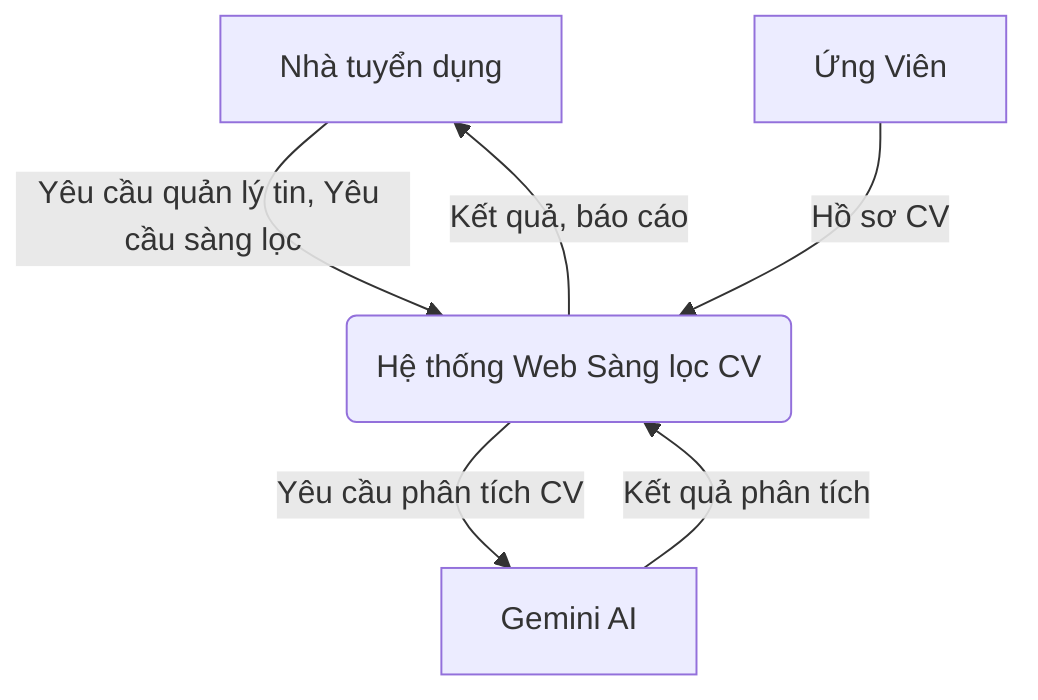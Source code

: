 graph TD
    actor[Nhà tuyển dụng]
    actor1[Ứng Viên]
    actor2[Gemini AI]
    process(Hệ thống Web Sàng lọc CV)

    actor -- Yêu cầu quản lý tin, Yêu cầu sàng lọc --> process
    process -- Kết quả, báo cáo --> actor
    actor1 -- Hồ sơ CV --> process
    process -- Yêu cầu phân tích CV --> actor2
    actor2 -- Kết quả phân tích --> process
